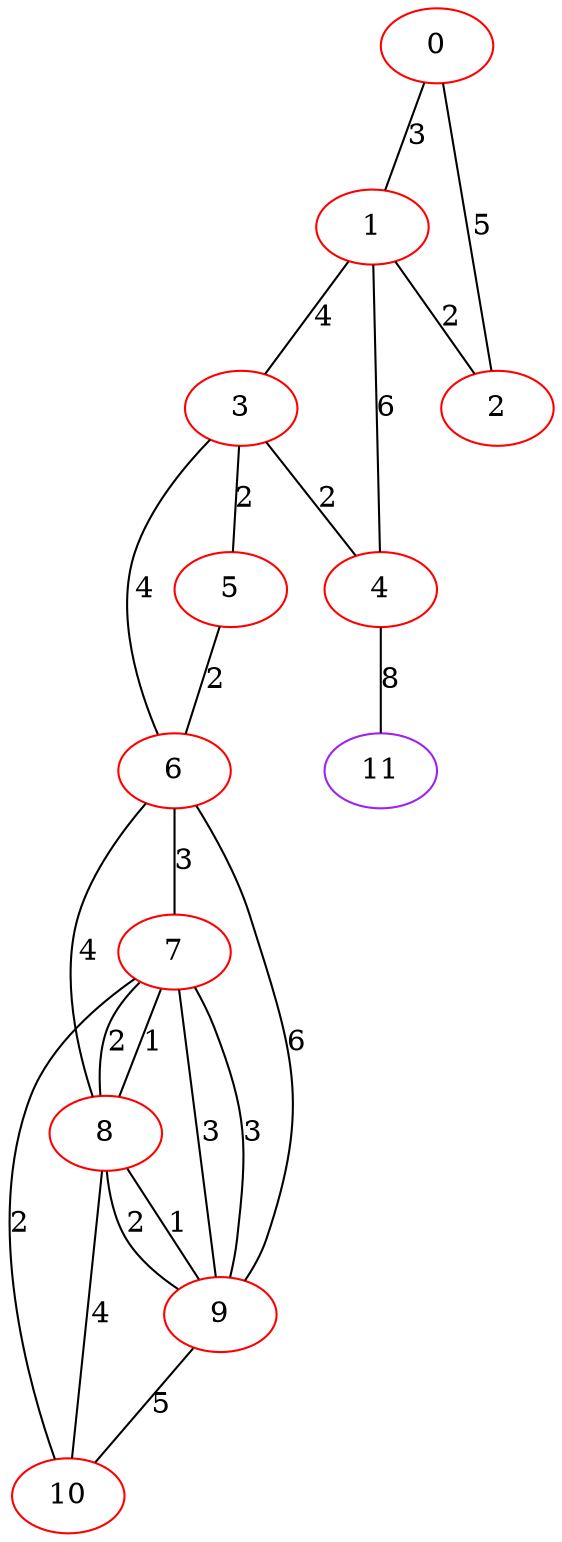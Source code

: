graph "" {
0 [color=red, weight=1];
1 [color=red, weight=1];
2 [color=red, weight=1];
3 [color=red, weight=1];
4 [color=red, weight=1];
5 [color=red, weight=1];
6 [color=red, weight=1];
7 [color=red, weight=1];
8 [color=red, weight=1];
9 [color=red, weight=1];
10 [color=red, weight=1];
11 [color=purple, weight=4];
0 -- 1  [key=0, label=3];
0 -- 2  [key=0, label=5];
1 -- 2  [key=0, label=2];
1 -- 3  [key=0, label=4];
1 -- 4  [key=0, label=6];
3 -- 4  [key=0, label=2];
3 -- 5  [key=0, label=2];
3 -- 6  [key=0, label=4];
4 -- 11  [key=0, label=8];
5 -- 6  [key=0, label=2];
6 -- 8  [key=0, label=4];
6 -- 9  [key=0, label=6];
6 -- 7  [key=0, label=3];
7 -- 8  [key=0, label=2];
7 -- 8  [key=1, label=1];
7 -- 9  [key=0, label=3];
7 -- 9  [key=1, label=3];
7 -- 10  [key=0, label=2];
8 -- 9  [key=0, label=1];
8 -- 9  [key=1, label=2];
8 -- 10  [key=0, label=4];
9 -- 10  [key=0, label=5];
}
